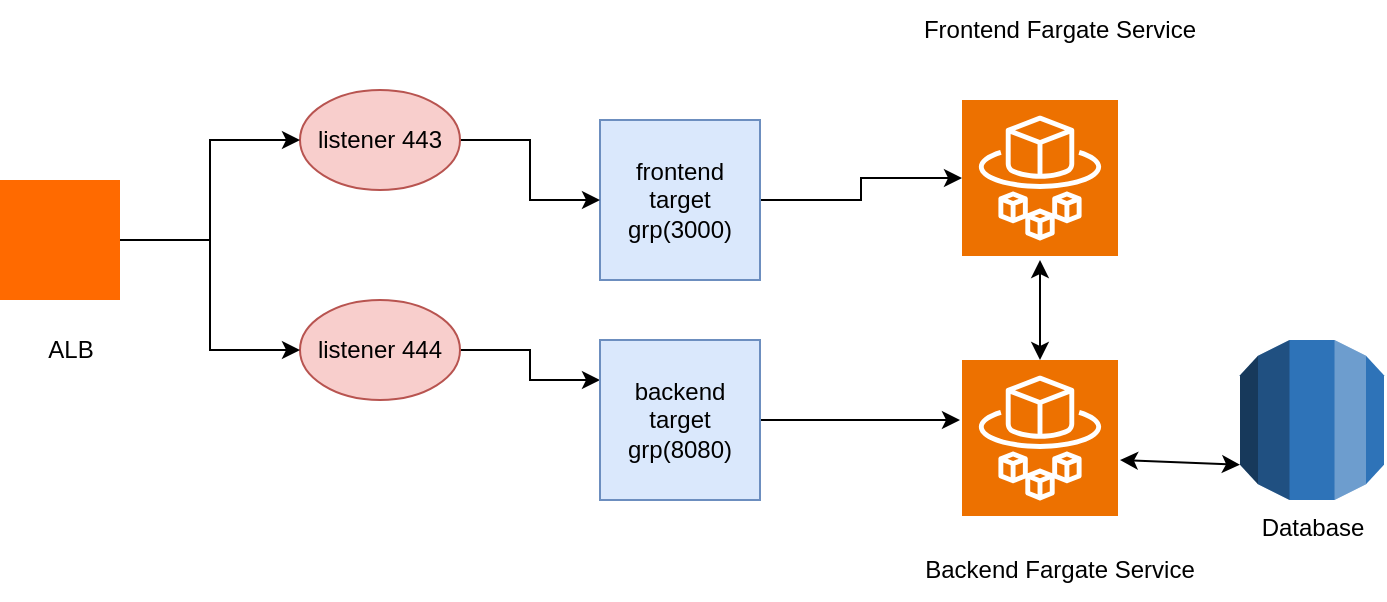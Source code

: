 <mxfile version="24.9.0">
  <diagram name="Page-1" id="mGAxZFJw_4wc2jlLBIDZ">
    <mxGraphModel dx="1434" dy="818" grid="1" gridSize="10" guides="1" tooltips="1" connect="1" arrows="1" fold="1" page="1" pageScale="1" pageWidth="850" pageHeight="1100" math="0" shadow="0">
      <root>
        <mxCell id="0" />
        <mxCell id="1" parent="0" />
        <mxCell id="_-_DoKiHotS6fLyw2uJB-4" style="edgeStyle=orthogonalEdgeStyle;rounded=0;orthogonalLoop=1;jettySize=auto;html=1;exitX=1;exitY=0.5;exitDx=0;exitDy=0;entryX=0;entryY=0.5;entryDx=0;entryDy=0;entryPerimeter=0;" edge="1" parent="1" source="_-_DoKiHotS6fLyw2uJB-5" target="_-_DoKiHotS6fLyw2uJB-28">
          <mxGeometry relative="1" as="geometry">
            <mxPoint x="520" y="140" as="targetPoint" />
          </mxGeometry>
        </mxCell>
        <mxCell id="_-_DoKiHotS6fLyw2uJB-5" value="frontend target grp(3000)" style="whiteSpace=wrap;html=1;aspect=fixed;fillColor=#dae8fc;strokeColor=#6c8ebf;" vertex="1" parent="1">
          <mxGeometry x="360" y="100" width="80" height="80" as="geometry" />
        </mxCell>
        <mxCell id="_-_DoKiHotS6fLyw2uJB-6" style="edgeStyle=orthogonalEdgeStyle;rounded=0;orthogonalLoop=1;jettySize=auto;html=1;exitX=1;exitY=0.5;exitDx=0;exitDy=0;entryX=0;entryY=0.5;entryDx=0;entryDy=0;" edge="1" parent="1" source="_-_DoKiHotS6fLyw2uJB-7" target="_-_DoKiHotS6fLyw2uJB-5">
          <mxGeometry relative="1" as="geometry" />
        </mxCell>
        <mxCell id="_-_DoKiHotS6fLyw2uJB-7" value="listener 443" style="ellipse;whiteSpace=wrap;html=1;fillColor=#f8cecc;strokeColor=#b85450;" vertex="1" parent="1">
          <mxGeometry x="210" y="85" width="80" height="50" as="geometry" />
        </mxCell>
        <mxCell id="_-_DoKiHotS6fLyw2uJB-8" style="edgeStyle=orthogonalEdgeStyle;rounded=0;orthogonalLoop=1;jettySize=auto;html=1;exitX=1;exitY=0.5;exitDx=0;exitDy=0;entryX=0;entryY=0.25;entryDx=0;entryDy=0;" edge="1" parent="1" source="_-_DoKiHotS6fLyw2uJB-9" target="_-_DoKiHotS6fLyw2uJB-11">
          <mxGeometry relative="1" as="geometry" />
        </mxCell>
        <mxCell id="_-_DoKiHotS6fLyw2uJB-9" value="listener 444" style="ellipse;whiteSpace=wrap;html=1;fillColor=#f8cecc;strokeColor=#b85450;" vertex="1" parent="1">
          <mxGeometry x="210" y="190" width="80" height="50" as="geometry" />
        </mxCell>
        <mxCell id="_-_DoKiHotS6fLyw2uJB-10" style="edgeStyle=orthogonalEdgeStyle;rounded=0;orthogonalLoop=1;jettySize=auto;html=1;exitX=1;exitY=0.5;exitDx=0;exitDy=0;entryX=-0.013;entryY=0.385;entryDx=0;entryDy=0;entryPerimeter=0;" edge="1" parent="1" source="_-_DoKiHotS6fLyw2uJB-11" target="_-_DoKiHotS6fLyw2uJB-29">
          <mxGeometry relative="1" as="geometry">
            <mxPoint x="520" y="250" as="targetPoint" />
          </mxGeometry>
        </mxCell>
        <mxCell id="_-_DoKiHotS6fLyw2uJB-11" value="backend target grp(8080)" style="whiteSpace=wrap;html=1;aspect=fixed;fillColor=#dae8fc;strokeColor=#6c8ebf;" vertex="1" parent="1">
          <mxGeometry x="360" y="210" width="80" height="80" as="geometry" />
        </mxCell>
        <mxCell id="_-_DoKiHotS6fLyw2uJB-19" value="Database" style="outlineConnect=0;dashed=0;verticalLabelPosition=bottom;verticalAlign=top;align=center;html=1;shape=mxgraph.aws3.rds;fillColor=#2E73B8;gradientColor=none;" vertex="1" parent="1">
          <mxGeometry x="680" y="210" width="72" height="80" as="geometry" />
        </mxCell>
        <mxCell id="_-_DoKiHotS6fLyw2uJB-21" value="" style="endArrow=classic;startArrow=classic;html=1;rounded=0;entryX=0.5;entryY=1;entryDx=0;entryDy=0;exitX=0.5;exitY=0;exitDx=0;exitDy=0;" edge="1" parent="1">
          <mxGeometry width="50" height="50" relative="1" as="geometry">
            <mxPoint x="580" y="220" as="sourcePoint" />
            <mxPoint x="580" y="170" as="targetPoint" />
          </mxGeometry>
        </mxCell>
        <mxCell id="_-_DoKiHotS6fLyw2uJB-25" value="" style="edgeStyle=orthogonalEdgeStyle;rounded=0;orthogonalLoop=1;jettySize=auto;html=1;" edge="1" parent="1" source="_-_DoKiHotS6fLyw2uJB-24" target="_-_DoKiHotS6fLyw2uJB-9">
          <mxGeometry relative="1" as="geometry" />
        </mxCell>
        <mxCell id="_-_DoKiHotS6fLyw2uJB-26" style="edgeStyle=orthogonalEdgeStyle;rounded=0;orthogonalLoop=1;jettySize=auto;html=1;entryX=0;entryY=0.5;entryDx=0;entryDy=0;" edge="1" parent="1" source="_-_DoKiHotS6fLyw2uJB-24" target="_-_DoKiHotS6fLyw2uJB-7">
          <mxGeometry relative="1" as="geometry" />
        </mxCell>
        <mxCell id="_-_DoKiHotS6fLyw2uJB-24" value="" style="points=[];aspect=fixed;html=1;align=center;shadow=0;dashed=0;fillColor=#FF6A00;strokeColor=none;shape=mxgraph.alibaba_cloud.alb_application_load_balancer_02;" vertex="1" parent="1">
          <mxGeometry x="60" y="130" width="60" height="60" as="geometry" />
        </mxCell>
        <mxCell id="_-_DoKiHotS6fLyw2uJB-27" value="ALB" style="text;html=1;align=center;verticalAlign=middle;resizable=0;points=[];autosize=1;strokeColor=none;fillColor=none;" vertex="1" parent="1">
          <mxGeometry x="70" y="200" width="50" height="30" as="geometry" />
        </mxCell>
        <mxCell id="_-_DoKiHotS6fLyw2uJB-28" value="" style="sketch=0;points=[[0,0,0],[0.25,0,0],[0.5,0,0],[0.75,0,0],[1,0,0],[0,1,0],[0.25,1,0],[0.5,1,0],[0.75,1,0],[1,1,0],[0,0.25,0],[0,0.5,0],[0,0.75,0],[1,0.25,0],[1,0.5,0],[1,0.75,0]];outlineConnect=0;fontColor=#232F3E;fillColor=#ED7100;strokeColor=#ffffff;dashed=0;verticalLabelPosition=bottom;verticalAlign=top;align=center;html=1;fontSize=12;fontStyle=0;aspect=fixed;shape=mxgraph.aws4.resourceIcon;resIcon=mxgraph.aws4.fargate;" vertex="1" parent="1">
          <mxGeometry x="541" y="90" width="78" height="78" as="geometry" />
        </mxCell>
        <mxCell id="_-_DoKiHotS6fLyw2uJB-29" value="" style="sketch=0;points=[[0,0,0],[0.25,0,0],[0.5,0,0],[0.75,0,0],[1,0,0],[0,1,0],[0.25,1,0],[0.5,1,0],[0.75,1,0],[1,1,0],[0,0.25,0],[0,0.5,0],[0,0.75,0],[1,0.25,0],[1,0.5,0],[1,0.75,0]];outlineConnect=0;fontColor=#232F3E;fillColor=#ED7100;strokeColor=#ffffff;dashed=0;verticalLabelPosition=bottom;verticalAlign=top;align=center;html=1;fontSize=12;fontStyle=0;aspect=fixed;shape=mxgraph.aws4.resourceIcon;resIcon=mxgraph.aws4.fargate;" vertex="1" parent="1">
          <mxGeometry x="541" y="220" width="78" height="78" as="geometry" />
        </mxCell>
        <mxCell id="_-_DoKiHotS6fLyw2uJB-31" value="" style="endArrow=classic;startArrow=classic;html=1;rounded=0;entryX=0;entryY=0.78;entryDx=0;entryDy=0;entryPerimeter=0;" edge="1" parent="1" target="_-_DoKiHotS6fLyw2uJB-19">
          <mxGeometry width="50" height="50" relative="1" as="geometry">
            <mxPoint x="620" y="270" as="sourcePoint" />
            <mxPoint x="669" y="290" as="targetPoint" />
          </mxGeometry>
        </mxCell>
        <mxCell id="_-_DoKiHotS6fLyw2uJB-33" value="Frontend Fargate Service" style="text;html=1;align=center;verticalAlign=middle;whiteSpace=wrap;rounded=0;" vertex="1" parent="1">
          <mxGeometry x="515" y="40" width="150" height="30" as="geometry" />
        </mxCell>
        <mxCell id="_-_DoKiHotS6fLyw2uJB-34" value="Backend Fargate Service" style="text;html=1;align=center;verticalAlign=middle;whiteSpace=wrap;rounded=0;" vertex="1" parent="1">
          <mxGeometry x="515" y="310" width="150" height="30" as="geometry" />
        </mxCell>
      </root>
    </mxGraphModel>
  </diagram>
</mxfile>
